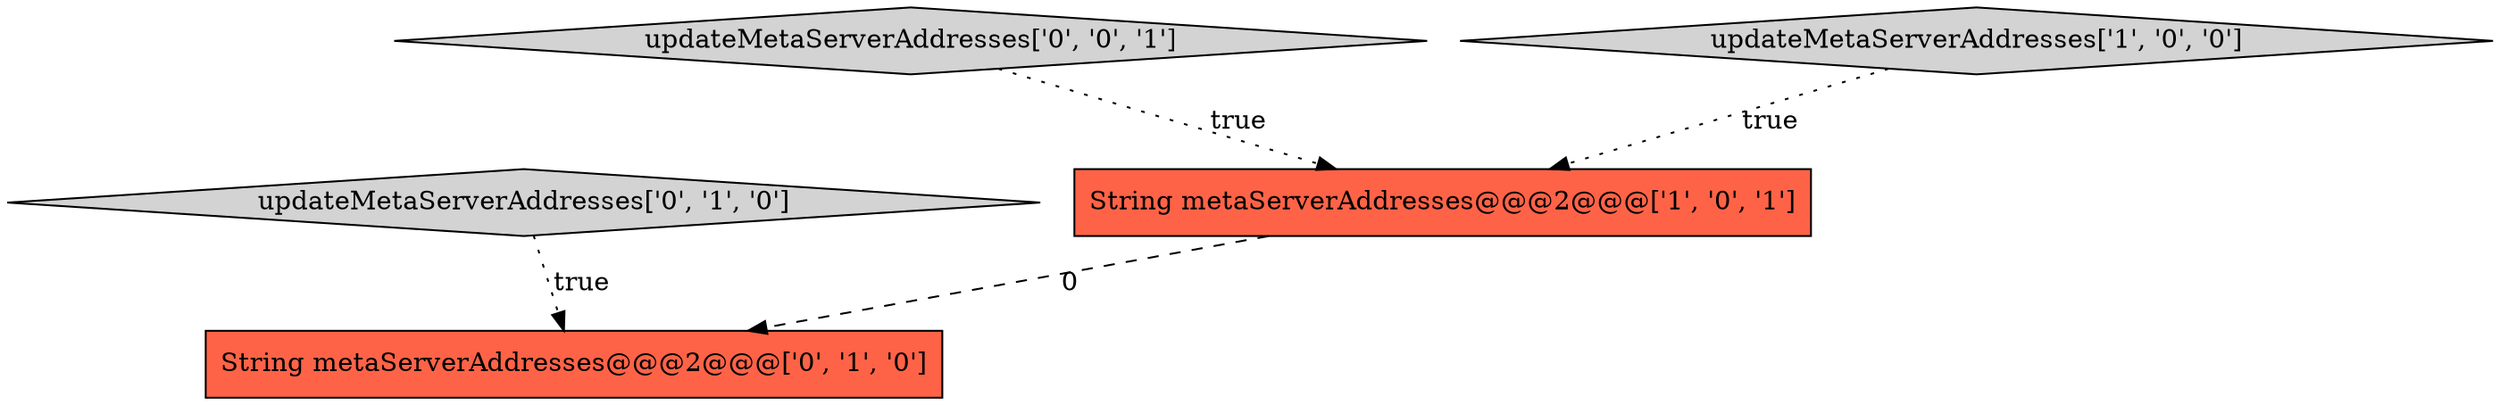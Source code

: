 digraph {
0 [style = filled, label = "String metaServerAddresses@@@2@@@['1', '0', '1']", fillcolor = tomato, shape = box image = "AAA0AAABBB1BBB"];
3 [style = filled, label = "String metaServerAddresses@@@2@@@['0', '1', '0']", fillcolor = tomato, shape = box image = "AAA1AAABBB2BBB"];
2 [style = filled, label = "updateMetaServerAddresses['0', '1', '0']", fillcolor = lightgray, shape = diamond image = "AAA0AAABBB2BBB"];
4 [style = filled, label = "updateMetaServerAddresses['0', '0', '1']", fillcolor = lightgray, shape = diamond image = "AAA0AAABBB3BBB"];
1 [style = filled, label = "updateMetaServerAddresses['1', '0', '0']", fillcolor = lightgray, shape = diamond image = "AAA0AAABBB1BBB"];
4->0 [style = dotted, label="true"];
0->3 [style = dashed, label="0"];
2->3 [style = dotted, label="true"];
1->0 [style = dotted, label="true"];
}
